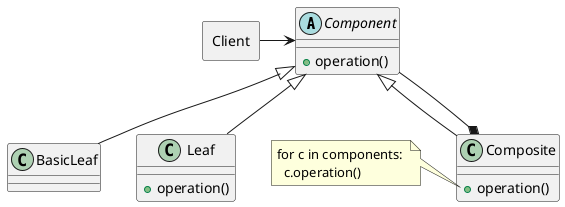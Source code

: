 @startuml
allow_mixing

abstract class Component {
	+ operation()
}

agent Client

Client -right-> Component

class BasicLeaf extends Component

class Leaf extends Component {
	+ operation()
}

class Composite extends Component {
	+ operation()
}

Component --* Composite

note left of Composite::operation
	for c in components: 
	  c.operation()
end note

@enduml
